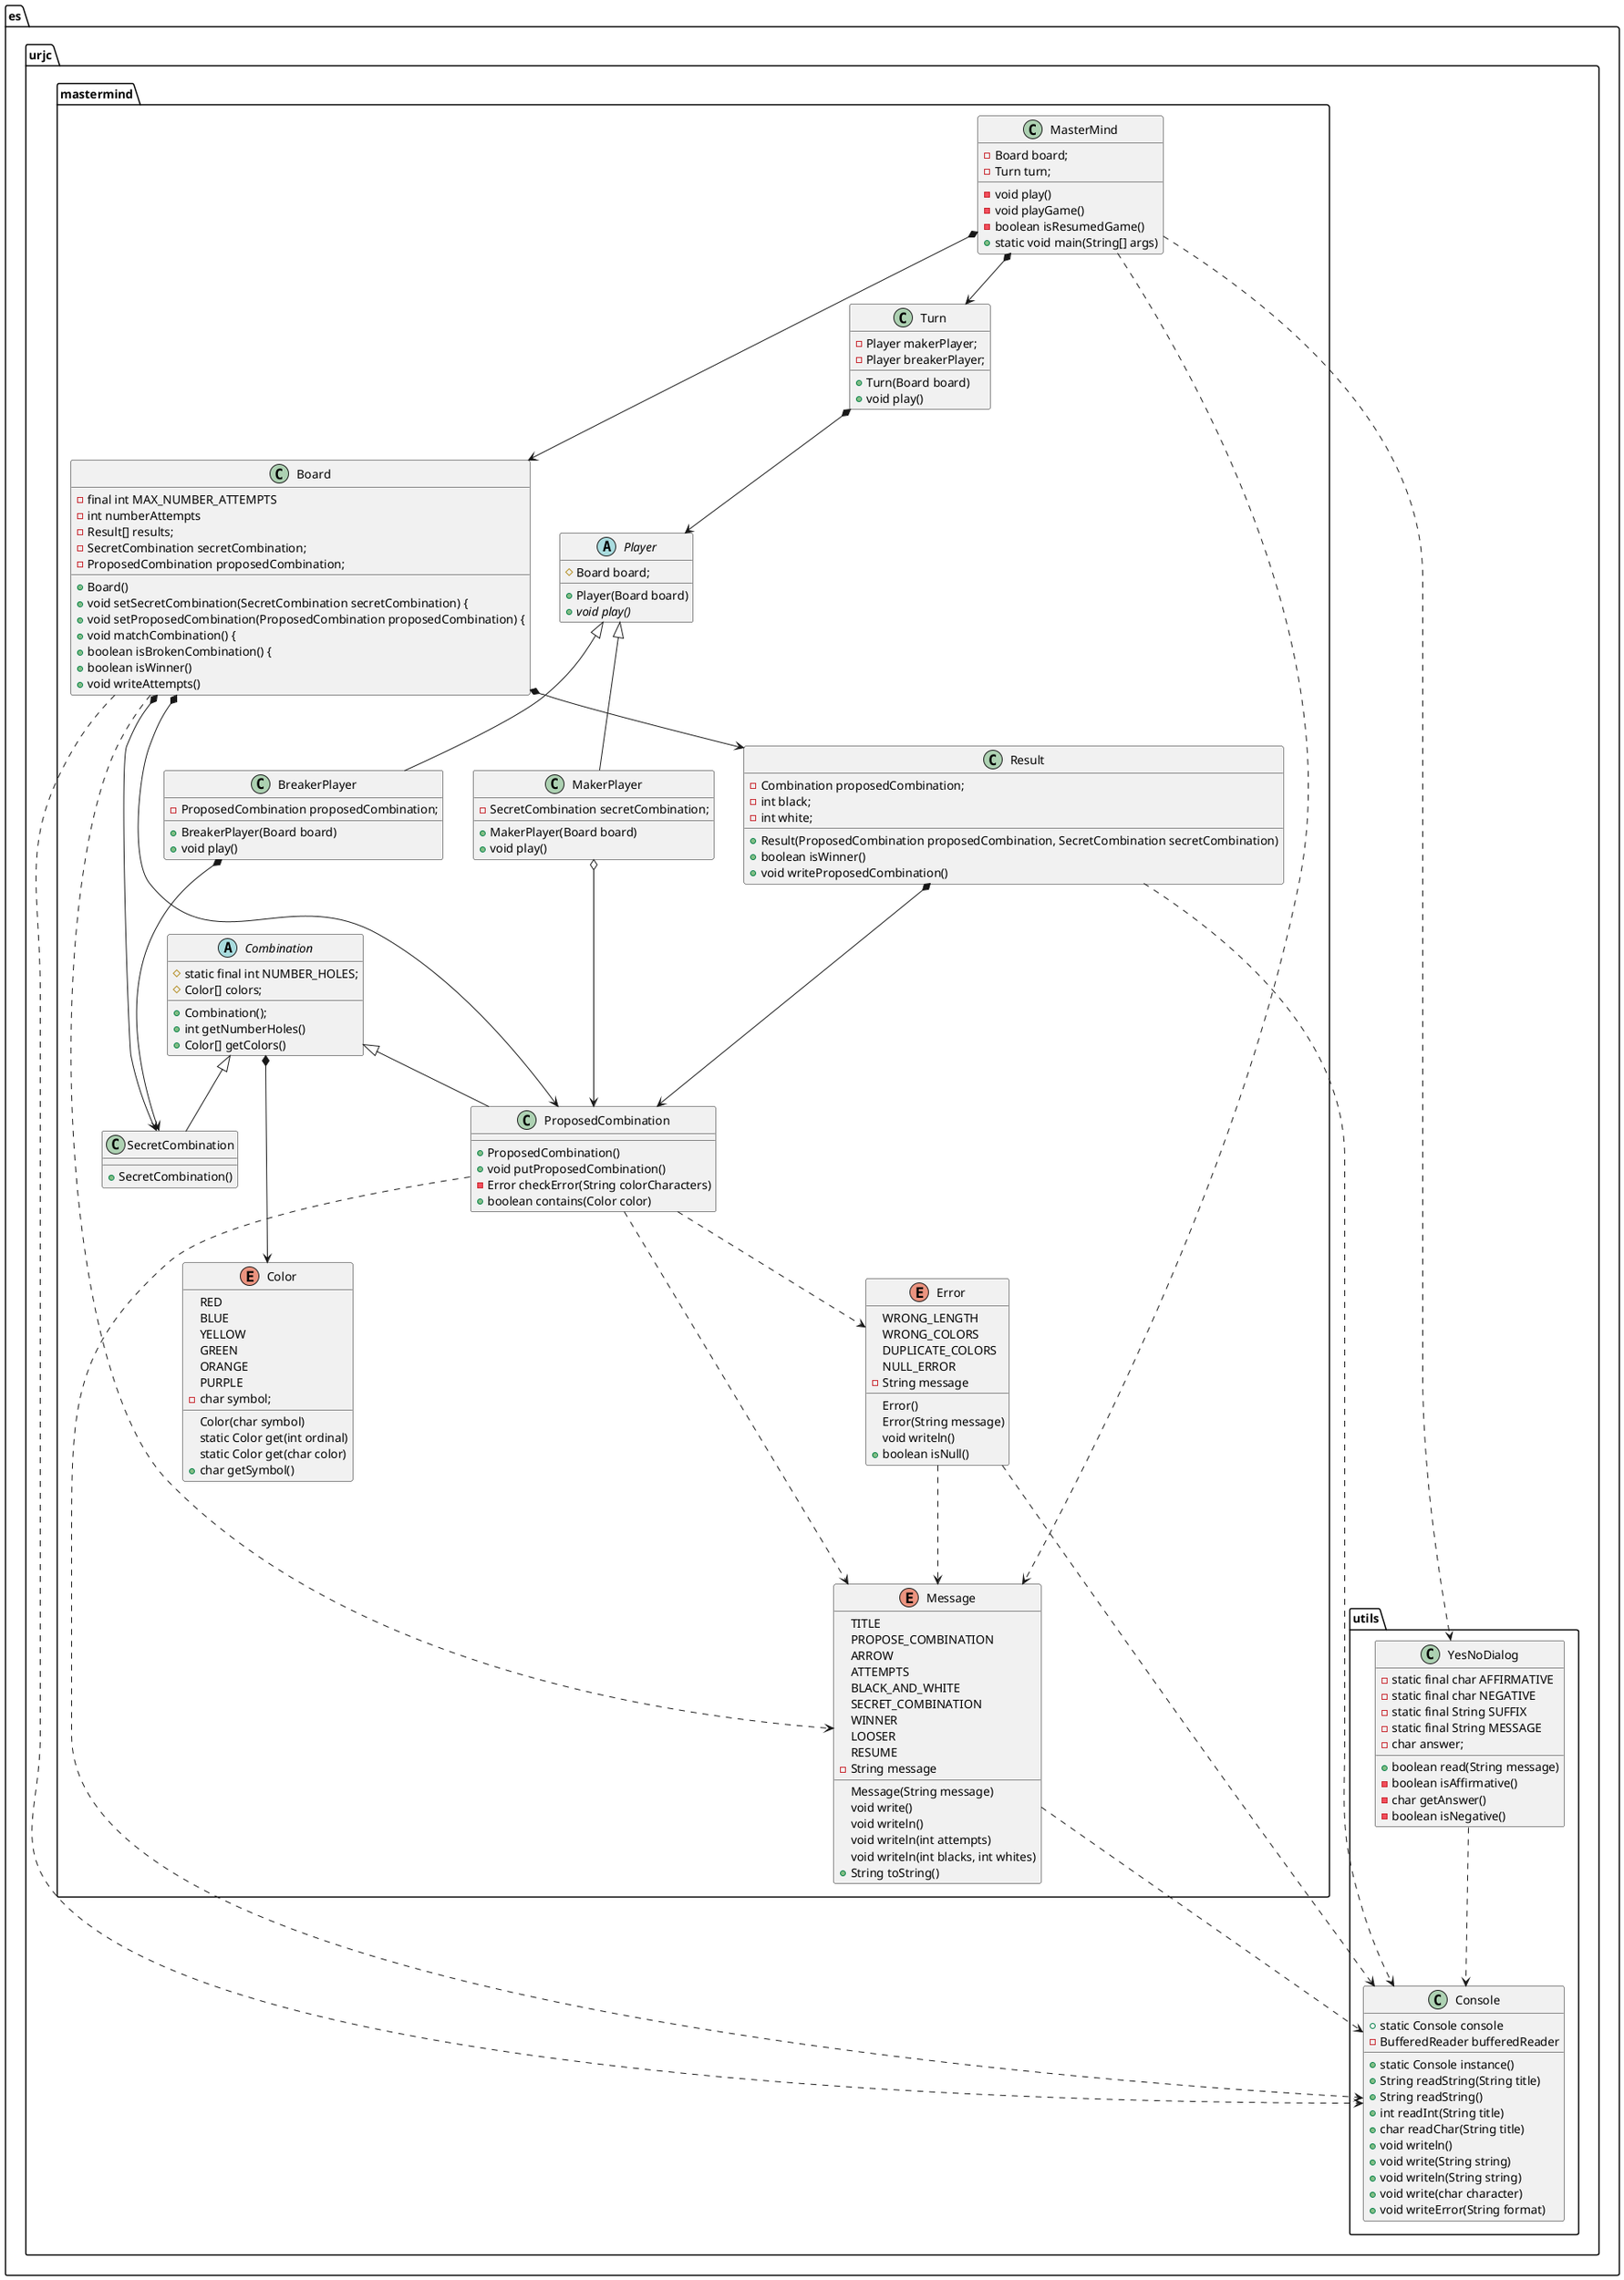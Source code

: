 @startuml

package es.urjc.mastermind{

    class MasterMind{
        - Board board;
        - Turn turn;
        - void play()
        - void playGame()
        - boolean isResumedGame()
        + static void main(String[] args)
    }

    Class Board{
        - final int MAX_NUMBER_ATTEMPTS
        - int numberAttempts
        - Result[] results;
        - SecretCombination secretCombination;
        - ProposedCombination proposedCombination;
        + Board()
        + void setSecretCombination(SecretCombination secretCombination) {
        + void setProposedCombination(ProposedCombination proposedCombination) {
        + void matchCombination() {
        + boolean isBrokenCombination() {
        + boolean isWinner()
        + void writeAttempts()
    }

    class Turn {
        - Player makerPlayer;
        - Player breakerPlayer;
        + Turn(Board board)
        + void play()
    }

    abstract class Player {
        # Board board;
        + Player(Board board)
        + {abstract} void play()
    }

    class MakerPlayer extends Player {
        - SecretCombination secretCombination;
        + MakerPlayer(Board board)
        + void play()
    }

    class BreakerPlayer extends Player {
        - ProposedCombination proposedCombination;
        + BreakerPlayer(Board board)
        + void play()
    }

    abstract class Combination {
        # static final int NUMBER_HOLES;
        # Color[] colors;
        + Combination();
        + int getNumberHoles()
        + Color[] getColors()
    }

    class ProposedCombination extends Combination {
        + ProposedCombination()
        + void putProposedCombination()
        - Error checkError(String colorCharacters)
        + boolean contains(Color color)
    }

    class SecretCombination extends Combination {
        + SecretCombination()
    }

    class Result {
        - Combination proposedCombination;
        - int black;
        - int white;
        + Result(ProposedCombination proposedCombination, SecretCombination secretCombination)
        + boolean isWinner()
        + void writeProposedCombination()
    }

    enum Color {

        RED
        BLUE
        YELLOW
        GREEN
        ORANGE
        PURPLE
        - char symbol;
        Color(char symbol)
        static Color get(int ordinal)
        static Color get(char color)
        + char getSymbol()
    }

    enum Error {

        WRONG_LENGTH
        WRONG_COLORS
        DUPLICATE_COLORS
        NULL_ERROR
        - String message
        Error()
        Error(String message)
        void writeln()
        + boolean isNull()
    }

    enum Message {
        TITLE
        PROPOSE_COMBINATION
        ARROW
        ATTEMPTS
        BLACK_AND_WHITE
        SECRET_COMBINATION
        WINNER
        LOOSER
        RESUME
        - String message
        Message(String message)
        void write()
        void writeln()
        void writeln(int attempts)
        void writeln(int blacks, int whites)
        + String toString()
    }
}

package es.urjc.utils {

    class Console {
        + static Console console
        - BufferedReader bufferedReader
        + static Console instance()
        + String readString(String title)
        + String readString()
        + int readInt(String title)
        + char readChar(String title)
        + void writeln()
        + void write(String string)
        + void writeln(String string)
        + void write(char character)
        + void writeError(String format)
    }

    class YesNoDialog {
        - static final char AFFIRMATIVE
        - static final char NEGATIVE
        - static final String SUFFIX
        - static final String MESSAGE
        - char answer;
        + boolean read(String message)
        - boolean isAffirmative()
        - char getAnswer()
        - boolean isNegative()
   }

}

MasterMind *--> Board
MasterMind *--> Turn
Turn *--> Player
Combination *---> Color
BreakerPlayer *---> SecretCombination
MakerPlayer o---> ProposedCombination
Board *--> Result
Board *--> SecretCombination
Board *--> ProposedCombination
Result *---> ProposedCombination
ProposedCombination ..> Error
MasterMind ...> Message
Board ...> Message
Error ...> Message
ProposedCombination ..> Message
Board ...> Console
Error ...> Console
Message ...> Console
ProposedCombination ...> Console
Result ...> Console
YesNoDialog ...> Console
MasterMind ...> YesNoDialog
@enduml